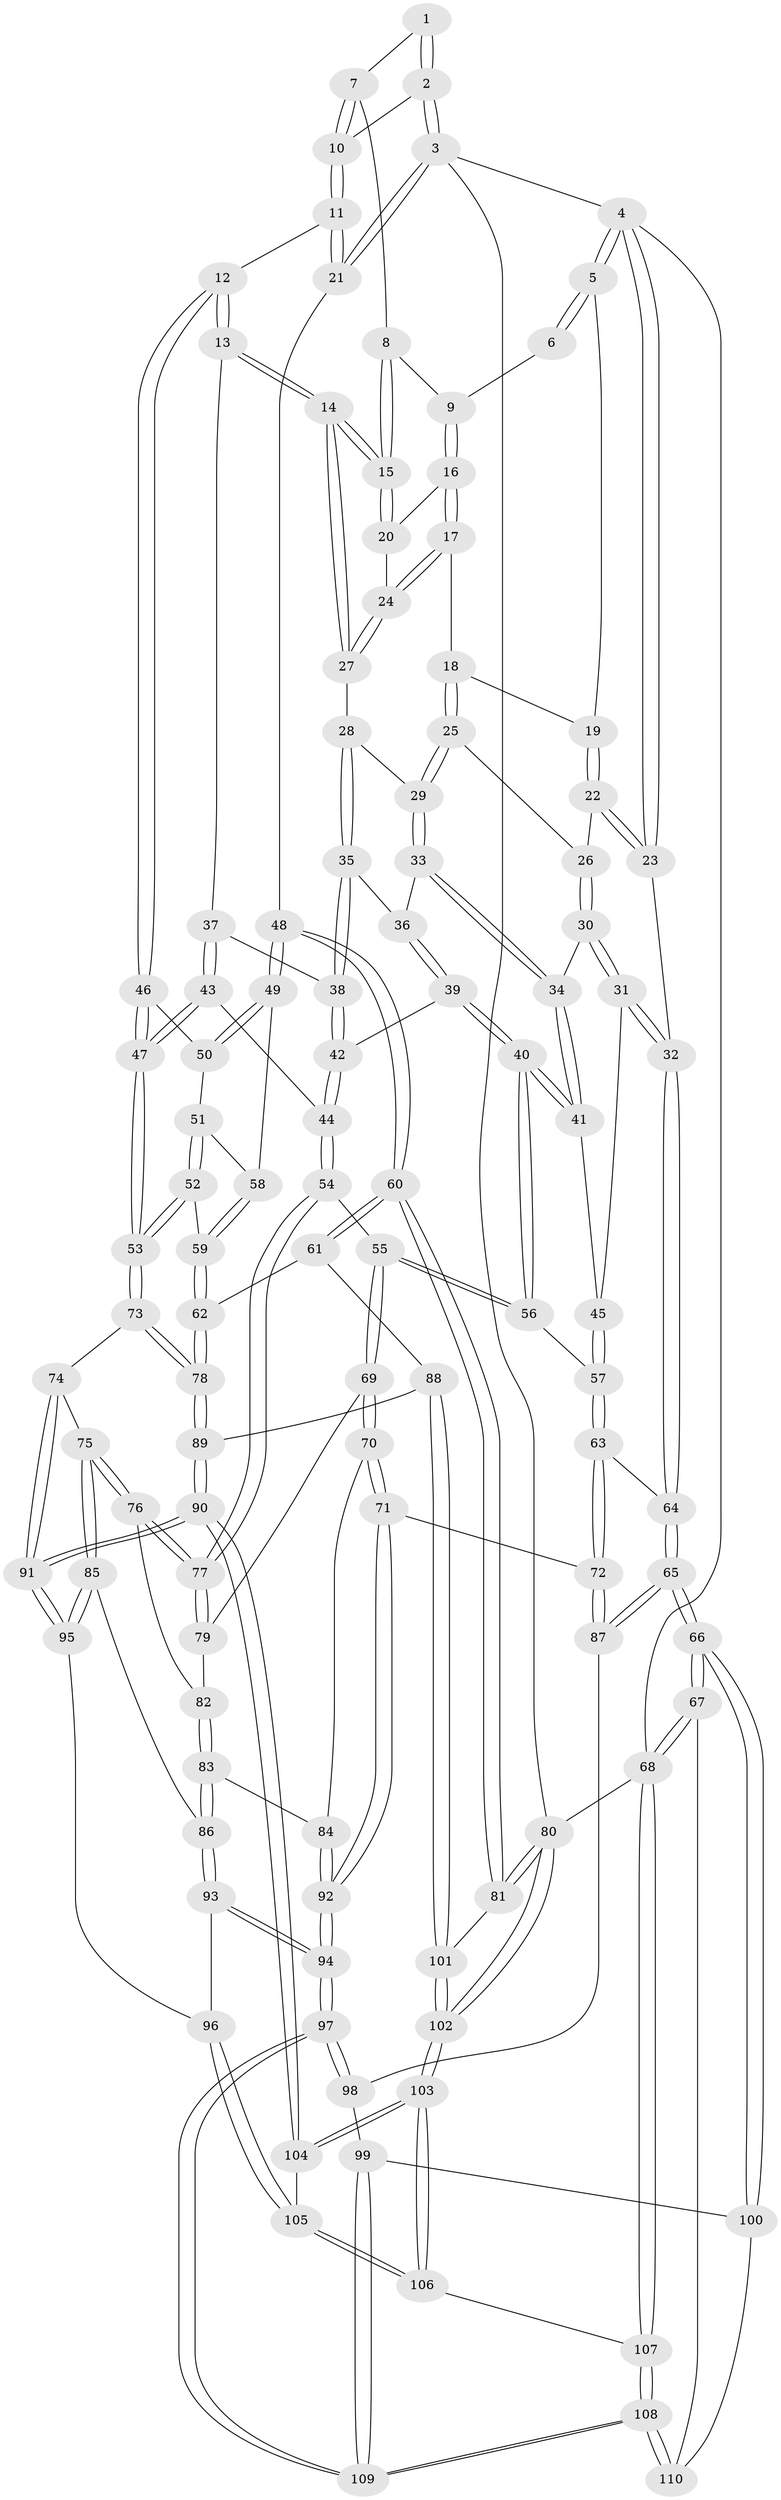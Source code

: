 // coarse degree distribution, {3: 0.4318181818181818, 6: 0.022727272727272728, 4: 0.38636363636363635, 5: 0.06818181818181818, 2: 0.09090909090909091}
// Generated by graph-tools (version 1.1) at 2025/54/03/04/25 22:54:39]
// undirected, 110 vertices, 272 edges
graph export_dot {
  node [color=gray90,style=filled];
  1 [pos="+0.6946327724254738+0"];
  2 [pos="+1+0"];
  3 [pos="+1+0"];
  4 [pos="+0+0"];
  5 [pos="+0.3432922415006417+0"];
  6 [pos="+0.4392234431183073+0"];
  7 [pos="+0.6941788875509657+0"];
  8 [pos="+0.680379826237652+0.021003466307866536"];
  9 [pos="+0.6013808635451573+0.06390857161883828"];
  10 [pos="+0.7946166792946033+0.06387285202764116"];
  11 [pos="+0.8493235904686631+0.2228769169951763"];
  12 [pos="+0.7728778278672703+0.2545650843222219"];
  13 [pos="+0.7575912764586027+0.24964524367942623"];
  14 [pos="+0.7192492397241079+0.2190997910522795"];
  15 [pos="+0.7173990334311305+0.21515225309573616"];
  16 [pos="+0.5943863128835498+0.07257609204319367"];
  17 [pos="+0.49171439821364304+0.10100247618425806"];
  18 [pos="+0.4570183827774369+0.07801948407876727"];
  19 [pos="+0.34346780805897653+0"];
  20 [pos="+0.6204092505568576+0.12717925788592638"];
  21 [pos="+1+0.18224013308482492"];
  22 [pos="+0.25059646467467545+0.09069066838800684"];
  23 [pos="+0+0.12201877972468904"];
  24 [pos="+0.520519896541262+0.15631733668275055"];
  25 [pos="+0.39972532506074376+0.20252406932040246"];
  26 [pos="+0.2520139339424672+0.12648877310987042"];
  27 [pos="+0.5370619613205713+0.21086643119085724"];
  28 [pos="+0.5040105593679496+0.2605932400198763"];
  29 [pos="+0.4055446555305054+0.2376892639797729"];
  30 [pos="+0.22939665658021446+0.22349005751285897"];
  31 [pos="+0+0.3036174270234951"];
  32 [pos="+0+0.30174222267076717"];
  33 [pos="+0.36339658997500207+0.2776943224246313"];
  34 [pos="+0.28014364455777496+0.30406573580214374"];
  35 [pos="+0.5077866025147019+0.28409163158027"];
  36 [pos="+0.42909932308873233+0.3462395039649817"];
  37 [pos="+0.6025886348335127+0.3388248869192981"];
  38 [pos="+0.542786822465018+0.3358504446131962"];
  39 [pos="+0.41934832984048137+0.43644818983145484"];
  40 [pos="+0.3946357350779141+0.45912888648475075"];
  41 [pos="+0.27423619502619934+0.3523249490799414"];
  42 [pos="+0.5133227667379664+0.40983348664519187"];
  43 [pos="+0.6415380390107365+0.5095470861256948"];
  44 [pos="+0.6218176889675747+0.5108496801500609"];
  45 [pos="+0.17768043458584912+0.42787317237358247"];
  46 [pos="+0.7717792317175186+0.2710774882679899"];
  47 [pos="+0.6445212041031976+0.5101797190437696"];
  48 [pos="+1+0.4108029426972538"];
  49 [pos="+0.9805822839802146+0.46873742938469004"];
  50 [pos="+0.7985567367245032+0.364404113955214"];
  51 [pos="+0.8166736225602118+0.4779259275824058"];
  52 [pos="+0.7526435957603868+0.5543425956840392"];
  53 [pos="+0.7224132864376637+0.5720372603822107"];
  54 [pos="+0.5134515211865408+0.5755734370773489"];
  55 [pos="+0.412055736686593+0.5407093772745449"];
  56 [pos="+0.39253327720800335+0.4913741531633576"];
  57 [pos="+0.19950776155158395+0.5297592430535986"];
  58 [pos="+0.9591618190524742+0.47737448726195425"];
  59 [pos="+0.8879294384270935+0.5828717758755978"];
  60 [pos="+1+0.655895639932867"];
  61 [pos="+0.9956280530285537+0.6716400896998422"];
  62 [pos="+0.9221897103985481+0.6692136176665979"];
  63 [pos="+0.1880912479116902+0.5699807749477589"];
  64 [pos="+0+0.5045823067617052"];
  65 [pos="+0+0.7263774079587579"];
  66 [pos="+0+0.7875890903315992"];
  67 [pos="+0+0.8851980436970218"];
  68 [pos="+0+1"];
  69 [pos="+0.36396547044928573+0.6213068830305429"];
  70 [pos="+0.30529611749403285+0.6761174820974705"];
  71 [pos="+0.24333249789276742+0.6893274357159519"];
  72 [pos="+0.2103234550531393+0.6922103299377315"];
  73 [pos="+0.7258682478412856+0.6498218629587659"];
  74 [pos="+0.6839924800341174+0.6914014251655506"];
  75 [pos="+0.5531119234382086+0.7203875096543026"];
  76 [pos="+0.5302004495912692+0.6775569927468705"];
  77 [pos="+0.5262618699430908+0.6668566103581514"];
  78 [pos="+0.8324068397258604+0.7188590786001071"];
  79 [pos="+0.42887097346126724+0.6649211623300655"];
  80 [pos="+1+1"];
  81 [pos="+1+0.7892680018322682"];
  82 [pos="+0.4369134086485409+0.6960167685097226"];
  83 [pos="+0.4130915640785304+0.7440213621269604"];
  84 [pos="+0.3954878438489658+0.7452370473314561"];
  85 [pos="+0.5520199415258074+0.7227832563378686"];
  86 [pos="+0.48160713423150997+0.7615776725983895"];
  87 [pos="+0.1851591078026376+0.7216410676466483"];
  88 [pos="+0.8979666047682923+0.8310954342136014"];
  89 [pos="+0.8418459227933046+0.791382633207936"];
  90 [pos="+0.7166067205913744+0.8975378242365145"];
  91 [pos="+0.6937227990146041+0.8620836703680191"];
  92 [pos="+0.3790775726407673+0.8470402749551674"];
  93 [pos="+0.4615166887706155+0.848946708695494"];
  94 [pos="+0.3827882860249873+0.888044542984129"];
  95 [pos="+0.5767034519590127+0.8173632835055487"];
  96 [pos="+0.5352003075583446+0.8746774320897747"];
  97 [pos="+0.323177240132963+0.9842862766610982"];
  98 [pos="+0.19044090612759132+0.754061197551689"];
  99 [pos="+0.11889456205254781+0.8839766224952053"];
  100 [pos="+0.0870119622355174+0.8921017602517461"];
  101 [pos="+0.9090642264545516+0.8416080927543804"];
  102 [pos="+0.861893888001143+1"];
  103 [pos="+0.7803704612489597+1"];
  104 [pos="+0.7160016536128563+0.9123927457000766"];
  105 [pos="+0.5422824748721283+0.9018322728253921"];
  106 [pos="+0.4690268835025096+1"];
  107 [pos="+0.31643673614184303+1"];
  108 [pos="+0.31561260607418296+1"];
  109 [pos="+0.3146599326273955+1"];
  110 [pos="+0.0750850753603364+0.9681718710791818"];
  1 -- 2;
  1 -- 2;
  1 -- 7;
  2 -- 3;
  2 -- 3;
  2 -- 10;
  3 -- 4;
  3 -- 21;
  3 -- 21;
  3 -- 80;
  4 -- 5;
  4 -- 5;
  4 -- 23;
  4 -- 23;
  4 -- 68;
  5 -- 6;
  5 -- 6;
  5 -- 19;
  6 -- 9;
  7 -- 8;
  7 -- 10;
  7 -- 10;
  8 -- 9;
  8 -- 15;
  8 -- 15;
  9 -- 16;
  9 -- 16;
  10 -- 11;
  10 -- 11;
  11 -- 12;
  11 -- 21;
  11 -- 21;
  12 -- 13;
  12 -- 13;
  12 -- 46;
  12 -- 46;
  13 -- 14;
  13 -- 14;
  13 -- 37;
  14 -- 15;
  14 -- 15;
  14 -- 27;
  14 -- 27;
  15 -- 20;
  15 -- 20;
  16 -- 17;
  16 -- 17;
  16 -- 20;
  17 -- 18;
  17 -- 24;
  17 -- 24;
  18 -- 19;
  18 -- 25;
  18 -- 25;
  19 -- 22;
  19 -- 22;
  20 -- 24;
  21 -- 48;
  22 -- 23;
  22 -- 23;
  22 -- 26;
  23 -- 32;
  24 -- 27;
  24 -- 27;
  25 -- 26;
  25 -- 29;
  25 -- 29;
  26 -- 30;
  26 -- 30;
  27 -- 28;
  28 -- 29;
  28 -- 35;
  28 -- 35;
  29 -- 33;
  29 -- 33;
  30 -- 31;
  30 -- 31;
  30 -- 34;
  31 -- 32;
  31 -- 32;
  31 -- 45;
  32 -- 64;
  32 -- 64;
  33 -- 34;
  33 -- 34;
  33 -- 36;
  34 -- 41;
  34 -- 41;
  35 -- 36;
  35 -- 38;
  35 -- 38;
  36 -- 39;
  36 -- 39;
  37 -- 38;
  37 -- 43;
  37 -- 43;
  38 -- 42;
  38 -- 42;
  39 -- 40;
  39 -- 40;
  39 -- 42;
  40 -- 41;
  40 -- 41;
  40 -- 56;
  40 -- 56;
  41 -- 45;
  42 -- 44;
  42 -- 44;
  43 -- 44;
  43 -- 47;
  43 -- 47;
  44 -- 54;
  44 -- 54;
  45 -- 57;
  45 -- 57;
  46 -- 47;
  46 -- 47;
  46 -- 50;
  47 -- 53;
  47 -- 53;
  48 -- 49;
  48 -- 49;
  48 -- 60;
  48 -- 60;
  49 -- 50;
  49 -- 50;
  49 -- 58;
  50 -- 51;
  51 -- 52;
  51 -- 52;
  51 -- 58;
  52 -- 53;
  52 -- 53;
  52 -- 59;
  53 -- 73;
  53 -- 73;
  54 -- 55;
  54 -- 77;
  54 -- 77;
  55 -- 56;
  55 -- 56;
  55 -- 69;
  55 -- 69;
  56 -- 57;
  57 -- 63;
  57 -- 63;
  58 -- 59;
  58 -- 59;
  59 -- 62;
  59 -- 62;
  60 -- 61;
  60 -- 61;
  60 -- 81;
  60 -- 81;
  61 -- 62;
  61 -- 88;
  62 -- 78;
  62 -- 78;
  63 -- 64;
  63 -- 72;
  63 -- 72;
  64 -- 65;
  64 -- 65;
  65 -- 66;
  65 -- 66;
  65 -- 87;
  65 -- 87;
  66 -- 67;
  66 -- 67;
  66 -- 100;
  66 -- 100;
  67 -- 68;
  67 -- 68;
  67 -- 110;
  68 -- 107;
  68 -- 107;
  68 -- 80;
  69 -- 70;
  69 -- 70;
  69 -- 79;
  70 -- 71;
  70 -- 71;
  70 -- 84;
  71 -- 72;
  71 -- 92;
  71 -- 92;
  72 -- 87;
  72 -- 87;
  73 -- 74;
  73 -- 78;
  73 -- 78;
  74 -- 75;
  74 -- 91;
  74 -- 91;
  75 -- 76;
  75 -- 76;
  75 -- 85;
  75 -- 85;
  76 -- 77;
  76 -- 77;
  76 -- 82;
  77 -- 79;
  77 -- 79;
  78 -- 89;
  78 -- 89;
  79 -- 82;
  80 -- 81;
  80 -- 81;
  80 -- 102;
  80 -- 102;
  81 -- 101;
  82 -- 83;
  82 -- 83;
  83 -- 84;
  83 -- 86;
  83 -- 86;
  84 -- 92;
  84 -- 92;
  85 -- 86;
  85 -- 95;
  85 -- 95;
  86 -- 93;
  86 -- 93;
  87 -- 98;
  88 -- 89;
  88 -- 101;
  88 -- 101;
  89 -- 90;
  89 -- 90;
  90 -- 91;
  90 -- 91;
  90 -- 104;
  90 -- 104;
  91 -- 95;
  91 -- 95;
  92 -- 94;
  92 -- 94;
  93 -- 94;
  93 -- 94;
  93 -- 96;
  94 -- 97;
  94 -- 97;
  95 -- 96;
  96 -- 105;
  96 -- 105;
  97 -- 98;
  97 -- 98;
  97 -- 109;
  97 -- 109;
  98 -- 99;
  99 -- 100;
  99 -- 109;
  99 -- 109;
  100 -- 110;
  101 -- 102;
  101 -- 102;
  102 -- 103;
  102 -- 103;
  103 -- 104;
  103 -- 104;
  103 -- 106;
  103 -- 106;
  104 -- 105;
  105 -- 106;
  105 -- 106;
  106 -- 107;
  107 -- 108;
  107 -- 108;
  108 -- 109;
  108 -- 109;
  108 -- 110;
  108 -- 110;
}
